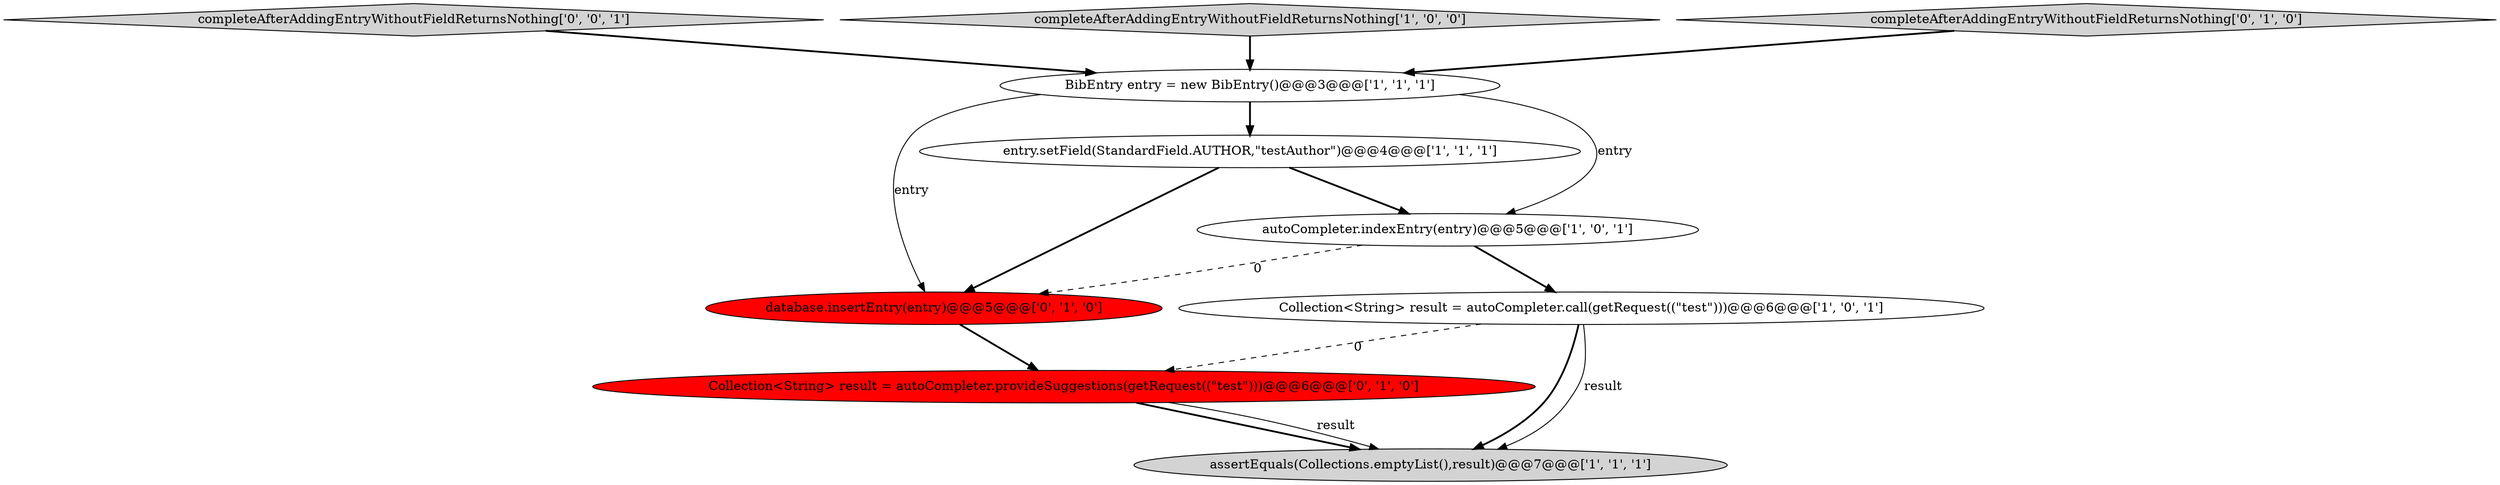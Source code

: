 digraph {
7 [style = filled, label = "database.insertEntry(entry)@@@5@@@['0', '1', '0']", fillcolor = red, shape = ellipse image = "AAA1AAABBB2BBB"];
1 [style = filled, label = "assertEquals(Collections.emptyList(),result)@@@7@@@['1', '1', '1']", fillcolor = lightgray, shape = ellipse image = "AAA0AAABBB1BBB"];
6 [style = filled, label = "Collection<String> result = autoCompleter.provideSuggestions(getRequest((\"test\")))@@@6@@@['0', '1', '0']", fillcolor = red, shape = ellipse image = "AAA1AAABBB2BBB"];
9 [style = filled, label = "completeAfterAddingEntryWithoutFieldReturnsNothing['0', '0', '1']", fillcolor = lightgray, shape = diamond image = "AAA0AAABBB3BBB"];
5 [style = filled, label = "completeAfterAddingEntryWithoutFieldReturnsNothing['1', '0', '0']", fillcolor = lightgray, shape = diamond image = "AAA0AAABBB1BBB"];
2 [style = filled, label = "BibEntry entry = new BibEntry()@@@3@@@['1', '1', '1']", fillcolor = white, shape = ellipse image = "AAA0AAABBB1BBB"];
4 [style = filled, label = "entry.setField(StandardField.AUTHOR,\"testAuthor\")@@@4@@@['1', '1', '1']", fillcolor = white, shape = ellipse image = "AAA0AAABBB1BBB"];
8 [style = filled, label = "completeAfterAddingEntryWithoutFieldReturnsNothing['0', '1', '0']", fillcolor = lightgray, shape = diamond image = "AAA0AAABBB2BBB"];
0 [style = filled, label = "Collection<String> result = autoCompleter.call(getRequest((\"test\")))@@@6@@@['1', '0', '1']", fillcolor = white, shape = ellipse image = "AAA0AAABBB1BBB"];
3 [style = filled, label = "autoCompleter.indexEntry(entry)@@@5@@@['1', '0', '1']", fillcolor = white, shape = ellipse image = "AAA0AAABBB1BBB"];
2->3 [style = solid, label="entry"];
6->1 [style = bold, label=""];
4->3 [style = bold, label=""];
5->2 [style = bold, label=""];
0->6 [style = dashed, label="0"];
2->7 [style = solid, label="entry"];
8->2 [style = bold, label=""];
2->4 [style = bold, label=""];
9->2 [style = bold, label=""];
0->1 [style = bold, label=""];
3->7 [style = dashed, label="0"];
4->7 [style = bold, label=""];
3->0 [style = bold, label=""];
7->6 [style = bold, label=""];
6->1 [style = solid, label="result"];
0->1 [style = solid, label="result"];
}
